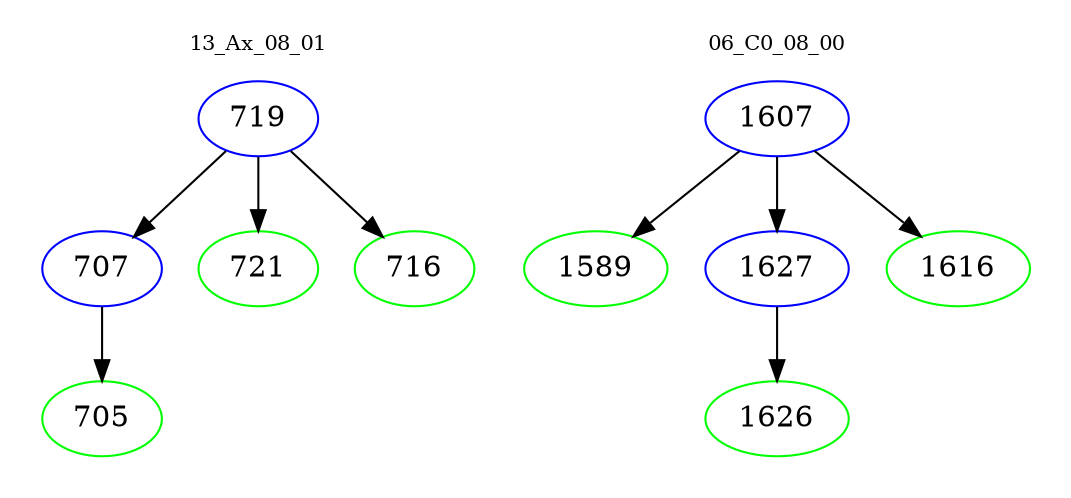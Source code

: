digraph{
subgraph cluster_0 {
color = white
label = "13_Ax_08_01";
fontsize=10;
T0_719 [label="719", color="blue"]
T0_719 -> T0_707 [color="black"]
T0_707 [label="707", color="blue"]
T0_707 -> T0_705 [color="black"]
T0_705 [label="705", color="green"]
T0_719 -> T0_721 [color="black"]
T0_721 [label="721", color="green"]
T0_719 -> T0_716 [color="black"]
T0_716 [label="716", color="green"]
}
subgraph cluster_1 {
color = white
label = "06_C0_08_00";
fontsize=10;
T1_1607 [label="1607", color="blue"]
T1_1607 -> T1_1589 [color="black"]
T1_1589 [label="1589", color="green"]
T1_1607 -> T1_1627 [color="black"]
T1_1627 [label="1627", color="blue"]
T1_1627 -> T1_1626 [color="black"]
T1_1626 [label="1626", color="green"]
T1_1607 -> T1_1616 [color="black"]
T1_1616 [label="1616", color="green"]
}
}
